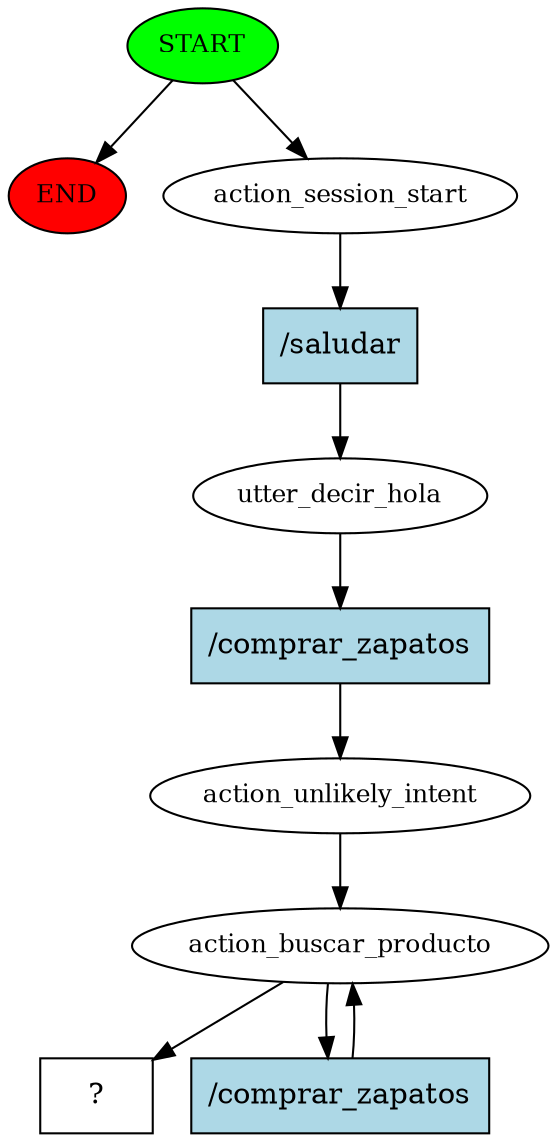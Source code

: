 digraph  {
0 [class="start active", fillcolor=green, fontsize=12, label=START, style=filled];
"-1" [class=end, fillcolor=red, fontsize=12, label=END, style=filled];
1 [class=active, fontsize=12, label=action_session_start];
2 [class=active, fontsize=12, label=utter_decir_hola];
3 [class=active, fontsize=12, label=action_unlikely_intent];
4 [class=active, fontsize=12, label=action_buscar_producto];
20 [class="intent dashed active", label="  ?  ", shape=rect];
21 [class="intent active", fillcolor=lightblue, label="/saludar", shape=rect, style=filled];
22 [class="intent active", fillcolor=lightblue, label="/comprar_zapatos", shape=rect, style=filled];
23 [class="intent active", fillcolor=lightblue, label="/comprar_zapatos", shape=rect, style=filled];
0 -> "-1"  [class="", key=NONE, label=""];
0 -> 1  [class=active, key=NONE, label=""];
1 -> 21  [class=active, key=0];
2 -> 22  [class=active, key=0];
3 -> 4  [class=active, key=NONE, label=""];
4 -> 20  [class=active, key=NONE, label=""];
4 -> 23  [class=active, key=0];
21 -> 2  [class=active, key=0];
22 -> 3  [class=active, key=0];
23 -> 4  [class=active, key=0];
}

